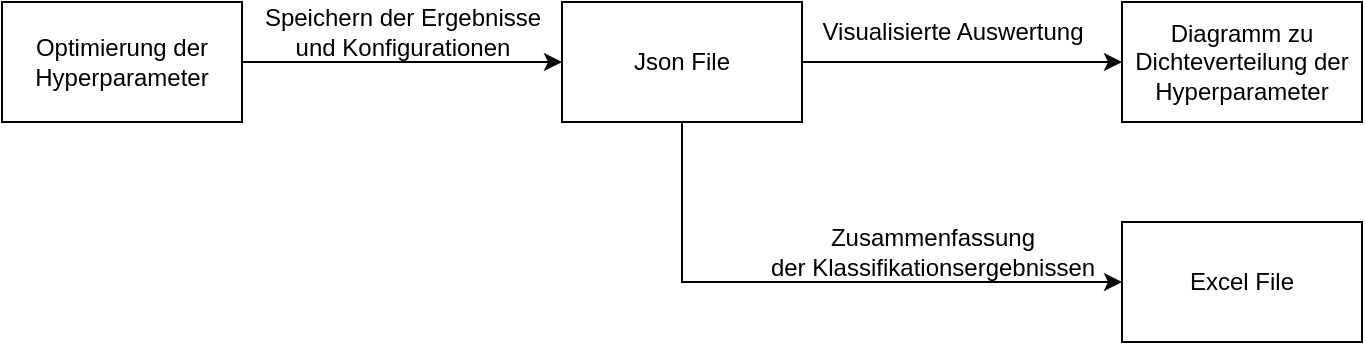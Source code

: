 <mxfile version="12.3.7" type="device" pages="1"><diagram id="0v77gzwbxkOVhIAJX2qG" name="Page-1"><mxGraphModel dx="1408" dy="897" grid="1" gridSize="10" guides="1" tooltips="1" connect="1" arrows="1" fold="1" page="1" pageScale="1" pageWidth="827" pageHeight="1169" math="0" shadow="0"><root><mxCell id="0"/><mxCell id="1" parent="0"/><mxCell id="aKGeQ3U1HCF7eFLaQng7-4" value="" style="edgeStyle=orthogonalEdgeStyle;rounded=0;orthogonalLoop=1;jettySize=auto;html=1;" edge="1" parent="1" source="aKGeQ3U1HCF7eFLaQng7-2" target="aKGeQ3U1HCF7eFLaQng7-3"><mxGeometry relative="1" as="geometry"/></mxCell><mxCell id="aKGeQ3U1HCF7eFLaQng7-2" value="Optimierung der Hyperparameter" style="rounded=0;whiteSpace=wrap;html=1;" vertex="1" parent="1"><mxGeometry x="140" y="190" width="120" height="60" as="geometry"/></mxCell><mxCell id="aKGeQ3U1HCF7eFLaQng7-10" value="" style="edgeStyle=orthogonalEdgeStyle;rounded=0;orthogonalLoop=1;jettySize=auto;html=1;" edge="1" parent="1" source="aKGeQ3U1HCF7eFLaQng7-3" target="aKGeQ3U1HCF7eFLaQng7-9"><mxGeometry relative="1" as="geometry"/></mxCell><mxCell id="aKGeQ3U1HCF7eFLaQng7-16" value="" style="edgeStyle=orthogonalEdgeStyle;rounded=0;orthogonalLoop=1;jettySize=auto;html=1;entryX=0;entryY=0.5;entryDx=0;entryDy=0;" edge="1" parent="1" source="aKGeQ3U1HCF7eFLaQng7-3" target="aKGeQ3U1HCF7eFLaQng7-11"><mxGeometry relative="1" as="geometry"><Array as="points"><mxPoint x="480" y="330"/></Array></mxGeometry></mxCell><mxCell id="aKGeQ3U1HCF7eFLaQng7-3" value="Json File" style="rounded=0;whiteSpace=wrap;html=1;" vertex="1" parent="1"><mxGeometry x="420" y="190" width="120" height="60" as="geometry"/></mxCell><mxCell id="aKGeQ3U1HCF7eFLaQng7-11" value="Excel File" style="rounded=0;whiteSpace=wrap;html=1;" vertex="1" parent="1"><mxGeometry x="700" y="300" width="120" height="60" as="geometry"/></mxCell><mxCell id="aKGeQ3U1HCF7eFLaQng7-9" value="Diagramm zu Dichteverteilung der Hyperparameter" style="rounded=0;whiteSpace=wrap;html=1;" vertex="1" parent="1"><mxGeometry x="700" y="190" width="120" height="60" as="geometry"/></mxCell><mxCell id="aKGeQ3U1HCF7eFLaQng7-7" value="&lt;div&gt;Speichern der Ergebnisse&lt;/div&gt;&lt;div&gt; und Konfigurationen&lt;/div&gt;" style="text;html=1;align=center;verticalAlign=middle;resizable=0;points=[];;autosize=1;" vertex="1" parent="1"><mxGeometry x="260" y="190" width="160" height="30" as="geometry"/></mxCell><mxCell id="aKGeQ3U1HCF7eFLaQng7-14" value="Visualisierte Auswertung " style="text;html=1;align=center;verticalAlign=middle;resizable=0;points=[];;autosize=1;" vertex="1" parent="1"><mxGeometry x="540" y="195" width="150" height="20" as="geometry"/></mxCell><mxCell id="aKGeQ3U1HCF7eFLaQng7-17" value="&lt;div&gt;Zusammenfassung &lt;br&gt;&lt;/div&gt;&lt;div&gt;der Klassifikationsergebnissen&lt;/div&gt;" style="text;html=1;align=center;verticalAlign=middle;resizable=0;points=[];;autosize=1;" vertex="1" parent="1"><mxGeometry x="510" y="300" width="190" height="30" as="geometry"/></mxCell></root></mxGraphModel></diagram></mxfile>